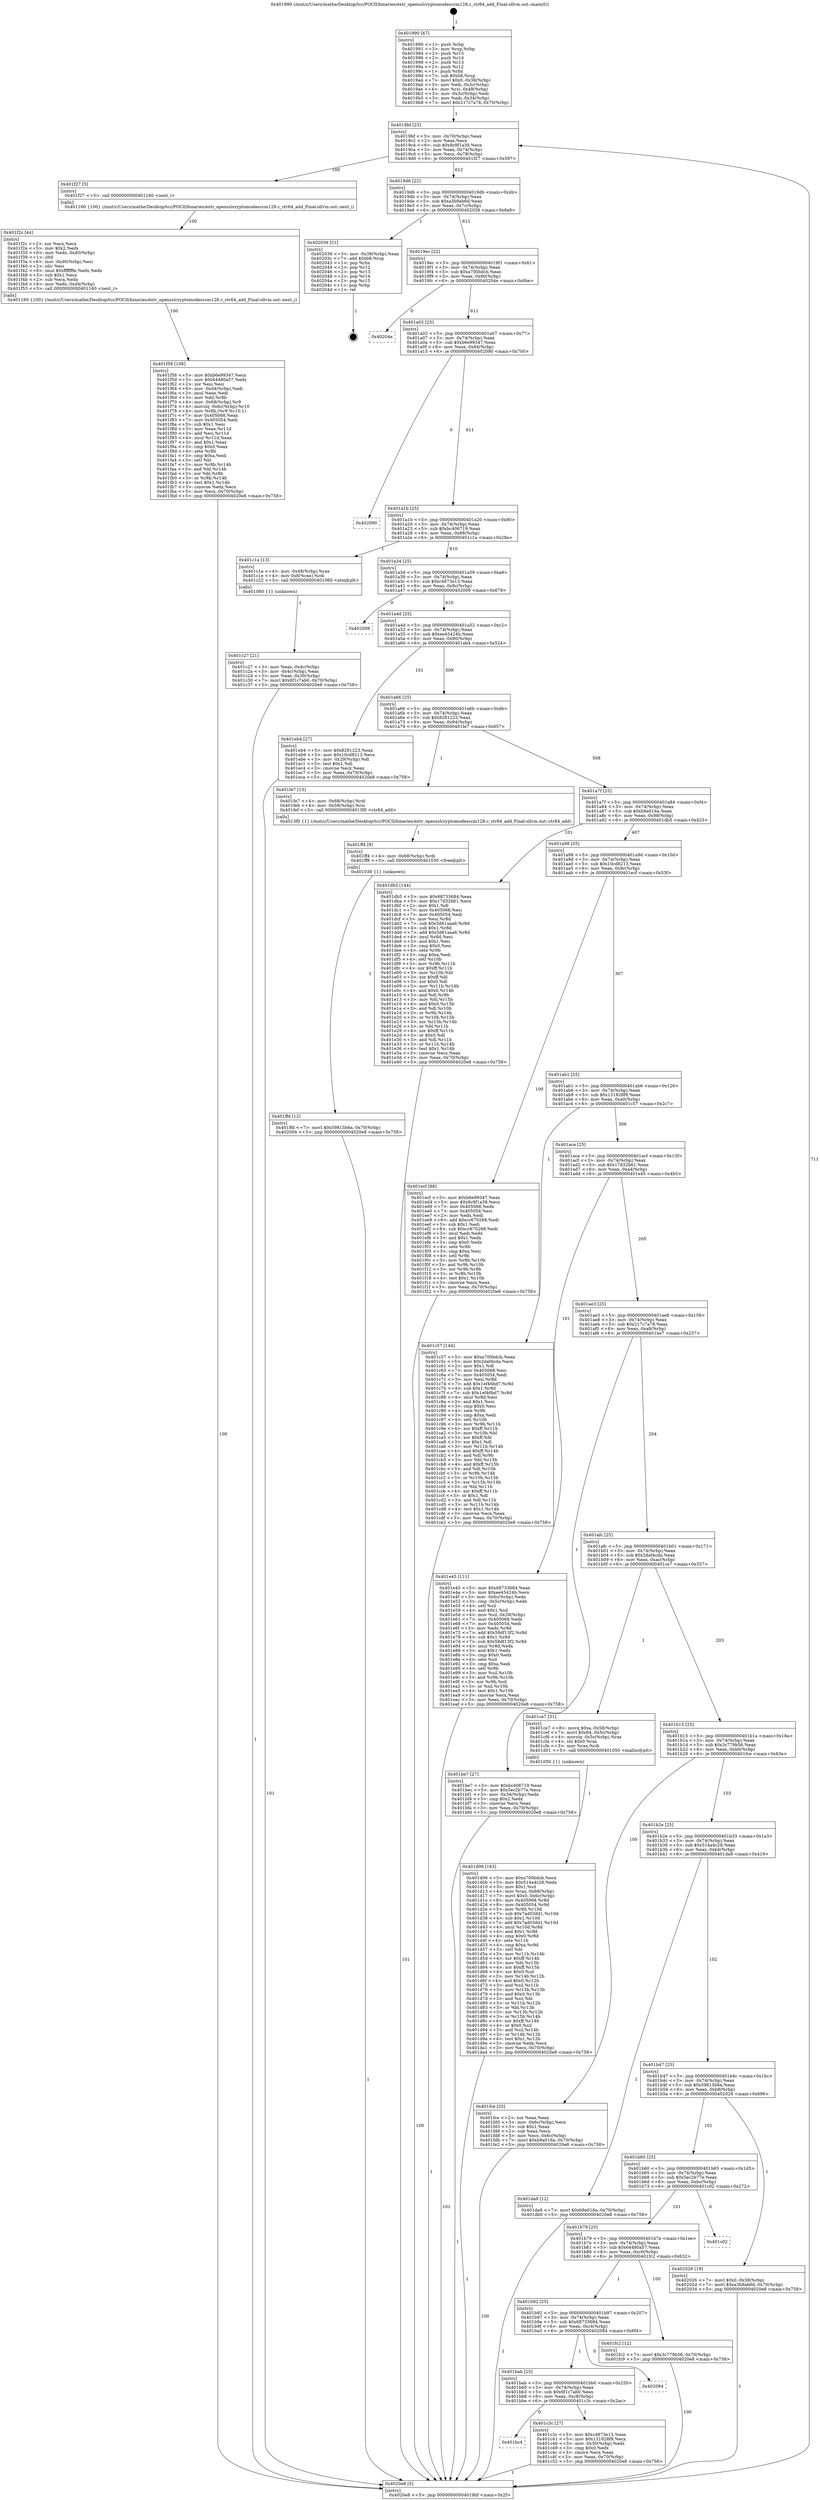 digraph "0x401990" {
  label = "0x401990 (/mnt/c/Users/mathe/Desktop/tcc/POCII/binaries/extr_opensslcryptomodesccm128.c_ctr64_add_Final-ollvm.out::main(0))"
  labelloc = "t"
  node[shape=record]

  Entry [label="",width=0.3,height=0.3,shape=circle,fillcolor=black,style=filled]
  "0x4019bf" [label="{
     0x4019bf [23]\l
     | [instrs]\l
     &nbsp;&nbsp;0x4019bf \<+3\>: mov -0x70(%rbp),%eax\l
     &nbsp;&nbsp;0x4019c2 \<+2\>: mov %eax,%ecx\l
     &nbsp;&nbsp;0x4019c4 \<+6\>: sub $0x8c9f1a39,%ecx\l
     &nbsp;&nbsp;0x4019ca \<+3\>: mov %eax,-0x74(%rbp)\l
     &nbsp;&nbsp;0x4019cd \<+3\>: mov %ecx,-0x78(%rbp)\l
     &nbsp;&nbsp;0x4019d0 \<+6\>: je 0000000000401f27 \<main+0x597\>\l
  }"]
  "0x401f27" [label="{
     0x401f27 [5]\l
     | [instrs]\l
     &nbsp;&nbsp;0x401f27 \<+5\>: call 0000000000401160 \<next_i\>\l
     | [calls]\l
     &nbsp;&nbsp;0x401160 \{100\} (/mnt/c/Users/mathe/Desktop/tcc/POCII/binaries/extr_opensslcryptomodesccm128.c_ctr64_add_Final-ollvm.out::next_i)\l
  }"]
  "0x4019d6" [label="{
     0x4019d6 [22]\l
     | [instrs]\l
     &nbsp;&nbsp;0x4019d6 \<+5\>: jmp 00000000004019db \<main+0x4b\>\l
     &nbsp;&nbsp;0x4019db \<+3\>: mov -0x74(%rbp),%eax\l
     &nbsp;&nbsp;0x4019de \<+5\>: sub $0xa3b9ab6d,%eax\l
     &nbsp;&nbsp;0x4019e3 \<+3\>: mov %eax,-0x7c(%rbp)\l
     &nbsp;&nbsp;0x4019e6 \<+6\>: je 0000000000402039 \<main+0x6a9\>\l
  }"]
  Exit [label="",width=0.3,height=0.3,shape=circle,fillcolor=black,style=filled,peripheries=2]
  "0x402039" [label="{
     0x402039 [21]\l
     | [instrs]\l
     &nbsp;&nbsp;0x402039 \<+3\>: mov -0x38(%rbp),%eax\l
     &nbsp;&nbsp;0x40203c \<+7\>: add $0xb8,%rsp\l
     &nbsp;&nbsp;0x402043 \<+1\>: pop %rbx\l
     &nbsp;&nbsp;0x402044 \<+2\>: pop %r12\l
     &nbsp;&nbsp;0x402046 \<+2\>: pop %r13\l
     &nbsp;&nbsp;0x402048 \<+2\>: pop %r14\l
     &nbsp;&nbsp;0x40204a \<+2\>: pop %r15\l
     &nbsp;&nbsp;0x40204c \<+1\>: pop %rbp\l
     &nbsp;&nbsp;0x40204d \<+1\>: ret\l
  }"]
  "0x4019ec" [label="{
     0x4019ec [22]\l
     | [instrs]\l
     &nbsp;&nbsp;0x4019ec \<+5\>: jmp 00000000004019f1 \<main+0x61\>\l
     &nbsp;&nbsp;0x4019f1 \<+3\>: mov -0x74(%rbp),%eax\l
     &nbsp;&nbsp;0x4019f4 \<+5\>: sub $0xa700bdcb,%eax\l
     &nbsp;&nbsp;0x4019f9 \<+3\>: mov %eax,-0x80(%rbp)\l
     &nbsp;&nbsp;0x4019fc \<+6\>: je 000000000040204e \<main+0x6be\>\l
  }"]
  "0x401ffd" [label="{
     0x401ffd [12]\l
     | [instrs]\l
     &nbsp;&nbsp;0x401ffd \<+7\>: movl $0x59815b6a,-0x70(%rbp)\l
     &nbsp;&nbsp;0x402004 \<+5\>: jmp 00000000004020e8 \<main+0x758\>\l
  }"]
  "0x40204e" [label="{
     0x40204e\l
  }", style=dashed]
  "0x401a02" [label="{
     0x401a02 [25]\l
     | [instrs]\l
     &nbsp;&nbsp;0x401a02 \<+5\>: jmp 0000000000401a07 \<main+0x77\>\l
     &nbsp;&nbsp;0x401a07 \<+3\>: mov -0x74(%rbp),%eax\l
     &nbsp;&nbsp;0x401a0a \<+5\>: sub $0xb6e99347,%eax\l
     &nbsp;&nbsp;0x401a0f \<+6\>: mov %eax,-0x84(%rbp)\l
     &nbsp;&nbsp;0x401a15 \<+6\>: je 0000000000402090 \<main+0x700\>\l
  }"]
  "0x401ff4" [label="{
     0x401ff4 [9]\l
     | [instrs]\l
     &nbsp;&nbsp;0x401ff4 \<+4\>: mov -0x68(%rbp),%rdi\l
     &nbsp;&nbsp;0x401ff8 \<+5\>: call 0000000000401030 \<free@plt\>\l
     | [calls]\l
     &nbsp;&nbsp;0x401030 \{1\} (unknown)\l
  }"]
  "0x402090" [label="{
     0x402090\l
  }", style=dashed]
  "0x401a1b" [label="{
     0x401a1b [25]\l
     | [instrs]\l
     &nbsp;&nbsp;0x401a1b \<+5\>: jmp 0000000000401a20 \<main+0x90\>\l
     &nbsp;&nbsp;0x401a20 \<+3\>: mov -0x74(%rbp),%eax\l
     &nbsp;&nbsp;0x401a23 \<+5\>: sub $0xbc406719,%eax\l
     &nbsp;&nbsp;0x401a28 \<+6\>: mov %eax,-0x88(%rbp)\l
     &nbsp;&nbsp;0x401a2e \<+6\>: je 0000000000401c1a \<main+0x28a\>\l
  }"]
  "0x401f58" [label="{
     0x401f58 [106]\l
     | [instrs]\l
     &nbsp;&nbsp;0x401f58 \<+5\>: mov $0xb6e99347,%ecx\l
     &nbsp;&nbsp;0x401f5d \<+5\>: mov $0x64480a57,%edx\l
     &nbsp;&nbsp;0x401f62 \<+2\>: xor %esi,%esi\l
     &nbsp;&nbsp;0x401f64 \<+6\>: mov -0xd4(%rbp),%edi\l
     &nbsp;&nbsp;0x401f6a \<+3\>: imul %eax,%edi\l
     &nbsp;&nbsp;0x401f6d \<+3\>: mov %dil,%r8b\l
     &nbsp;&nbsp;0x401f70 \<+4\>: mov -0x68(%rbp),%r9\l
     &nbsp;&nbsp;0x401f74 \<+4\>: movslq -0x6c(%rbp),%r10\l
     &nbsp;&nbsp;0x401f78 \<+4\>: mov %r8b,(%r9,%r10,1)\l
     &nbsp;&nbsp;0x401f7c \<+7\>: mov 0x405068,%eax\l
     &nbsp;&nbsp;0x401f83 \<+7\>: mov 0x405054,%edi\l
     &nbsp;&nbsp;0x401f8a \<+3\>: sub $0x1,%esi\l
     &nbsp;&nbsp;0x401f8d \<+3\>: mov %eax,%r11d\l
     &nbsp;&nbsp;0x401f90 \<+3\>: add %esi,%r11d\l
     &nbsp;&nbsp;0x401f93 \<+4\>: imul %r11d,%eax\l
     &nbsp;&nbsp;0x401f97 \<+3\>: and $0x1,%eax\l
     &nbsp;&nbsp;0x401f9a \<+3\>: cmp $0x0,%eax\l
     &nbsp;&nbsp;0x401f9d \<+4\>: sete %r8b\l
     &nbsp;&nbsp;0x401fa1 \<+3\>: cmp $0xa,%edi\l
     &nbsp;&nbsp;0x401fa4 \<+3\>: setl %bl\l
     &nbsp;&nbsp;0x401fa7 \<+3\>: mov %r8b,%r14b\l
     &nbsp;&nbsp;0x401faa \<+3\>: and %bl,%r14b\l
     &nbsp;&nbsp;0x401fad \<+3\>: xor %bl,%r8b\l
     &nbsp;&nbsp;0x401fb0 \<+3\>: or %r8b,%r14b\l
     &nbsp;&nbsp;0x401fb3 \<+4\>: test $0x1,%r14b\l
     &nbsp;&nbsp;0x401fb7 \<+3\>: cmovne %edx,%ecx\l
     &nbsp;&nbsp;0x401fba \<+3\>: mov %ecx,-0x70(%rbp)\l
     &nbsp;&nbsp;0x401fbd \<+5\>: jmp 00000000004020e8 \<main+0x758\>\l
  }"]
  "0x401c1a" [label="{
     0x401c1a [13]\l
     | [instrs]\l
     &nbsp;&nbsp;0x401c1a \<+4\>: mov -0x48(%rbp),%rax\l
     &nbsp;&nbsp;0x401c1e \<+4\>: mov 0x8(%rax),%rdi\l
     &nbsp;&nbsp;0x401c22 \<+5\>: call 0000000000401060 \<atoi@plt\>\l
     | [calls]\l
     &nbsp;&nbsp;0x401060 \{1\} (unknown)\l
  }"]
  "0x401a34" [label="{
     0x401a34 [25]\l
     | [instrs]\l
     &nbsp;&nbsp;0x401a34 \<+5\>: jmp 0000000000401a39 \<main+0xa9\>\l
     &nbsp;&nbsp;0x401a39 \<+3\>: mov -0x74(%rbp),%eax\l
     &nbsp;&nbsp;0x401a3c \<+5\>: sub $0xc4873e13,%eax\l
     &nbsp;&nbsp;0x401a41 \<+6\>: mov %eax,-0x8c(%rbp)\l
     &nbsp;&nbsp;0x401a47 \<+6\>: je 0000000000402009 \<main+0x679\>\l
  }"]
  "0x401f2c" [label="{
     0x401f2c [44]\l
     | [instrs]\l
     &nbsp;&nbsp;0x401f2c \<+2\>: xor %ecx,%ecx\l
     &nbsp;&nbsp;0x401f2e \<+5\>: mov $0x2,%edx\l
     &nbsp;&nbsp;0x401f33 \<+6\>: mov %edx,-0xd0(%rbp)\l
     &nbsp;&nbsp;0x401f39 \<+1\>: cltd\l
     &nbsp;&nbsp;0x401f3a \<+6\>: mov -0xd0(%rbp),%esi\l
     &nbsp;&nbsp;0x401f40 \<+2\>: idiv %esi\l
     &nbsp;&nbsp;0x401f42 \<+6\>: imul $0xfffffffe,%edx,%edx\l
     &nbsp;&nbsp;0x401f48 \<+3\>: sub $0x1,%ecx\l
     &nbsp;&nbsp;0x401f4b \<+2\>: sub %ecx,%edx\l
     &nbsp;&nbsp;0x401f4d \<+6\>: mov %edx,-0xd4(%rbp)\l
     &nbsp;&nbsp;0x401f53 \<+5\>: call 0000000000401160 \<next_i\>\l
     | [calls]\l
     &nbsp;&nbsp;0x401160 \{100\} (/mnt/c/Users/mathe/Desktop/tcc/POCII/binaries/extr_opensslcryptomodesccm128.c_ctr64_add_Final-ollvm.out::next_i)\l
  }"]
  "0x402009" [label="{
     0x402009\l
  }", style=dashed]
  "0x401a4d" [label="{
     0x401a4d [25]\l
     | [instrs]\l
     &nbsp;&nbsp;0x401a4d \<+5\>: jmp 0000000000401a52 \<main+0xc2\>\l
     &nbsp;&nbsp;0x401a52 \<+3\>: mov -0x74(%rbp),%eax\l
     &nbsp;&nbsp;0x401a55 \<+5\>: sub $0xee45424b,%eax\l
     &nbsp;&nbsp;0x401a5a \<+6\>: mov %eax,-0x90(%rbp)\l
     &nbsp;&nbsp;0x401a60 \<+6\>: je 0000000000401eb4 \<main+0x524\>\l
  }"]
  "0x401d06" [label="{
     0x401d06 [163]\l
     | [instrs]\l
     &nbsp;&nbsp;0x401d06 \<+5\>: mov $0xa700bdcb,%ecx\l
     &nbsp;&nbsp;0x401d0b \<+5\>: mov $0x514a4c28,%edx\l
     &nbsp;&nbsp;0x401d10 \<+3\>: mov $0x1,%sil\l
     &nbsp;&nbsp;0x401d13 \<+4\>: mov %rax,-0x68(%rbp)\l
     &nbsp;&nbsp;0x401d17 \<+7\>: movl $0x0,-0x6c(%rbp)\l
     &nbsp;&nbsp;0x401d1e \<+8\>: mov 0x405068,%r8d\l
     &nbsp;&nbsp;0x401d26 \<+8\>: mov 0x405054,%r9d\l
     &nbsp;&nbsp;0x401d2e \<+3\>: mov %r8d,%r10d\l
     &nbsp;&nbsp;0x401d31 \<+7\>: sub $0x7ad03dd1,%r10d\l
     &nbsp;&nbsp;0x401d38 \<+4\>: sub $0x1,%r10d\l
     &nbsp;&nbsp;0x401d3c \<+7\>: add $0x7ad03dd1,%r10d\l
     &nbsp;&nbsp;0x401d43 \<+4\>: imul %r10d,%r8d\l
     &nbsp;&nbsp;0x401d47 \<+4\>: and $0x1,%r8d\l
     &nbsp;&nbsp;0x401d4b \<+4\>: cmp $0x0,%r8d\l
     &nbsp;&nbsp;0x401d4f \<+4\>: sete %r11b\l
     &nbsp;&nbsp;0x401d53 \<+4\>: cmp $0xa,%r9d\l
     &nbsp;&nbsp;0x401d57 \<+3\>: setl %bl\l
     &nbsp;&nbsp;0x401d5a \<+3\>: mov %r11b,%r14b\l
     &nbsp;&nbsp;0x401d5d \<+4\>: xor $0xff,%r14b\l
     &nbsp;&nbsp;0x401d61 \<+3\>: mov %bl,%r15b\l
     &nbsp;&nbsp;0x401d64 \<+4\>: xor $0xff,%r15b\l
     &nbsp;&nbsp;0x401d68 \<+4\>: xor $0x0,%sil\l
     &nbsp;&nbsp;0x401d6c \<+3\>: mov %r14b,%r12b\l
     &nbsp;&nbsp;0x401d6f \<+4\>: and $0x0,%r12b\l
     &nbsp;&nbsp;0x401d73 \<+3\>: and %sil,%r11b\l
     &nbsp;&nbsp;0x401d76 \<+3\>: mov %r15b,%r13b\l
     &nbsp;&nbsp;0x401d79 \<+4\>: and $0x0,%r13b\l
     &nbsp;&nbsp;0x401d7d \<+3\>: and %sil,%bl\l
     &nbsp;&nbsp;0x401d80 \<+3\>: or %r11b,%r12b\l
     &nbsp;&nbsp;0x401d83 \<+3\>: or %bl,%r13b\l
     &nbsp;&nbsp;0x401d86 \<+3\>: xor %r13b,%r12b\l
     &nbsp;&nbsp;0x401d89 \<+3\>: or %r15b,%r14b\l
     &nbsp;&nbsp;0x401d8c \<+4\>: xor $0xff,%r14b\l
     &nbsp;&nbsp;0x401d90 \<+4\>: or $0x0,%sil\l
     &nbsp;&nbsp;0x401d94 \<+3\>: and %sil,%r14b\l
     &nbsp;&nbsp;0x401d97 \<+3\>: or %r14b,%r12b\l
     &nbsp;&nbsp;0x401d9a \<+4\>: test $0x1,%r12b\l
     &nbsp;&nbsp;0x401d9e \<+3\>: cmovne %edx,%ecx\l
     &nbsp;&nbsp;0x401da1 \<+3\>: mov %ecx,-0x70(%rbp)\l
     &nbsp;&nbsp;0x401da4 \<+5\>: jmp 00000000004020e8 \<main+0x758\>\l
  }"]
  "0x401eb4" [label="{
     0x401eb4 [27]\l
     | [instrs]\l
     &nbsp;&nbsp;0x401eb4 \<+5\>: mov $0x8281223,%eax\l
     &nbsp;&nbsp;0x401eb9 \<+5\>: mov $0x10cd8213,%ecx\l
     &nbsp;&nbsp;0x401ebe \<+3\>: mov -0x29(%rbp),%dl\l
     &nbsp;&nbsp;0x401ec1 \<+3\>: test $0x1,%dl\l
     &nbsp;&nbsp;0x401ec4 \<+3\>: cmovne %ecx,%eax\l
     &nbsp;&nbsp;0x401ec7 \<+3\>: mov %eax,-0x70(%rbp)\l
     &nbsp;&nbsp;0x401eca \<+5\>: jmp 00000000004020e8 \<main+0x758\>\l
  }"]
  "0x401a66" [label="{
     0x401a66 [25]\l
     | [instrs]\l
     &nbsp;&nbsp;0x401a66 \<+5\>: jmp 0000000000401a6b \<main+0xdb\>\l
     &nbsp;&nbsp;0x401a6b \<+3\>: mov -0x74(%rbp),%eax\l
     &nbsp;&nbsp;0x401a6e \<+5\>: sub $0x8281223,%eax\l
     &nbsp;&nbsp;0x401a73 \<+6\>: mov %eax,-0x94(%rbp)\l
     &nbsp;&nbsp;0x401a79 \<+6\>: je 0000000000401fe7 \<main+0x657\>\l
  }"]
  "0x401bc4" [label="{
     0x401bc4\l
  }", style=dashed]
  "0x401fe7" [label="{
     0x401fe7 [13]\l
     | [instrs]\l
     &nbsp;&nbsp;0x401fe7 \<+4\>: mov -0x68(%rbp),%rdi\l
     &nbsp;&nbsp;0x401feb \<+4\>: mov -0x58(%rbp),%rsi\l
     &nbsp;&nbsp;0x401fef \<+5\>: call 00000000004013f0 \<ctr64_add\>\l
     | [calls]\l
     &nbsp;&nbsp;0x4013f0 \{1\} (/mnt/c/Users/mathe/Desktop/tcc/POCII/binaries/extr_opensslcryptomodesccm128.c_ctr64_add_Final-ollvm.out::ctr64_add)\l
  }"]
  "0x401a7f" [label="{
     0x401a7f [25]\l
     | [instrs]\l
     &nbsp;&nbsp;0x401a7f \<+5\>: jmp 0000000000401a84 \<main+0xf4\>\l
     &nbsp;&nbsp;0x401a84 \<+3\>: mov -0x74(%rbp),%eax\l
     &nbsp;&nbsp;0x401a87 \<+5\>: sub $0xb9a016a,%eax\l
     &nbsp;&nbsp;0x401a8c \<+6\>: mov %eax,-0x98(%rbp)\l
     &nbsp;&nbsp;0x401a92 \<+6\>: je 0000000000401db5 \<main+0x425\>\l
  }"]
  "0x401c3c" [label="{
     0x401c3c [27]\l
     | [instrs]\l
     &nbsp;&nbsp;0x401c3c \<+5\>: mov $0xc4873e13,%eax\l
     &nbsp;&nbsp;0x401c41 \<+5\>: mov $0x131828f9,%ecx\l
     &nbsp;&nbsp;0x401c46 \<+3\>: mov -0x30(%rbp),%edx\l
     &nbsp;&nbsp;0x401c49 \<+3\>: cmp $0x0,%edx\l
     &nbsp;&nbsp;0x401c4c \<+3\>: cmove %ecx,%eax\l
     &nbsp;&nbsp;0x401c4f \<+3\>: mov %eax,-0x70(%rbp)\l
     &nbsp;&nbsp;0x401c52 \<+5\>: jmp 00000000004020e8 \<main+0x758\>\l
  }"]
  "0x401db5" [label="{
     0x401db5 [144]\l
     | [instrs]\l
     &nbsp;&nbsp;0x401db5 \<+5\>: mov $0x68733684,%eax\l
     &nbsp;&nbsp;0x401dba \<+5\>: mov $0x17d32b61,%ecx\l
     &nbsp;&nbsp;0x401dbf \<+2\>: mov $0x1,%dl\l
     &nbsp;&nbsp;0x401dc1 \<+7\>: mov 0x405068,%esi\l
     &nbsp;&nbsp;0x401dc8 \<+7\>: mov 0x405054,%edi\l
     &nbsp;&nbsp;0x401dcf \<+3\>: mov %esi,%r8d\l
     &nbsp;&nbsp;0x401dd2 \<+7\>: sub $0x5d61aaa6,%r8d\l
     &nbsp;&nbsp;0x401dd9 \<+4\>: sub $0x1,%r8d\l
     &nbsp;&nbsp;0x401ddd \<+7\>: add $0x5d61aaa6,%r8d\l
     &nbsp;&nbsp;0x401de4 \<+4\>: imul %r8d,%esi\l
     &nbsp;&nbsp;0x401de8 \<+3\>: and $0x1,%esi\l
     &nbsp;&nbsp;0x401deb \<+3\>: cmp $0x0,%esi\l
     &nbsp;&nbsp;0x401dee \<+4\>: sete %r9b\l
     &nbsp;&nbsp;0x401df2 \<+3\>: cmp $0xa,%edi\l
     &nbsp;&nbsp;0x401df5 \<+4\>: setl %r10b\l
     &nbsp;&nbsp;0x401df9 \<+3\>: mov %r9b,%r11b\l
     &nbsp;&nbsp;0x401dfc \<+4\>: xor $0xff,%r11b\l
     &nbsp;&nbsp;0x401e00 \<+3\>: mov %r10b,%bl\l
     &nbsp;&nbsp;0x401e03 \<+3\>: xor $0xff,%bl\l
     &nbsp;&nbsp;0x401e06 \<+3\>: xor $0x0,%dl\l
     &nbsp;&nbsp;0x401e09 \<+3\>: mov %r11b,%r14b\l
     &nbsp;&nbsp;0x401e0c \<+4\>: and $0x0,%r14b\l
     &nbsp;&nbsp;0x401e10 \<+3\>: and %dl,%r9b\l
     &nbsp;&nbsp;0x401e13 \<+3\>: mov %bl,%r15b\l
     &nbsp;&nbsp;0x401e16 \<+4\>: and $0x0,%r15b\l
     &nbsp;&nbsp;0x401e1a \<+3\>: and %dl,%r10b\l
     &nbsp;&nbsp;0x401e1d \<+3\>: or %r9b,%r14b\l
     &nbsp;&nbsp;0x401e20 \<+3\>: or %r10b,%r15b\l
     &nbsp;&nbsp;0x401e23 \<+3\>: xor %r15b,%r14b\l
     &nbsp;&nbsp;0x401e26 \<+3\>: or %bl,%r11b\l
     &nbsp;&nbsp;0x401e29 \<+4\>: xor $0xff,%r11b\l
     &nbsp;&nbsp;0x401e2d \<+3\>: or $0x0,%dl\l
     &nbsp;&nbsp;0x401e30 \<+3\>: and %dl,%r11b\l
     &nbsp;&nbsp;0x401e33 \<+3\>: or %r11b,%r14b\l
     &nbsp;&nbsp;0x401e36 \<+4\>: test $0x1,%r14b\l
     &nbsp;&nbsp;0x401e3a \<+3\>: cmovne %ecx,%eax\l
     &nbsp;&nbsp;0x401e3d \<+3\>: mov %eax,-0x70(%rbp)\l
     &nbsp;&nbsp;0x401e40 \<+5\>: jmp 00000000004020e8 \<main+0x758\>\l
  }"]
  "0x401a98" [label="{
     0x401a98 [25]\l
     | [instrs]\l
     &nbsp;&nbsp;0x401a98 \<+5\>: jmp 0000000000401a9d \<main+0x10d\>\l
     &nbsp;&nbsp;0x401a9d \<+3\>: mov -0x74(%rbp),%eax\l
     &nbsp;&nbsp;0x401aa0 \<+5\>: sub $0x10cd8213,%eax\l
     &nbsp;&nbsp;0x401aa5 \<+6\>: mov %eax,-0x9c(%rbp)\l
     &nbsp;&nbsp;0x401aab \<+6\>: je 0000000000401ecf \<main+0x53f\>\l
  }"]
  "0x401bab" [label="{
     0x401bab [25]\l
     | [instrs]\l
     &nbsp;&nbsp;0x401bab \<+5\>: jmp 0000000000401bb0 \<main+0x220\>\l
     &nbsp;&nbsp;0x401bb0 \<+3\>: mov -0x74(%rbp),%eax\l
     &nbsp;&nbsp;0x401bb3 \<+5\>: sub $0x6f1c7ab0,%eax\l
     &nbsp;&nbsp;0x401bb8 \<+6\>: mov %eax,-0xc8(%rbp)\l
     &nbsp;&nbsp;0x401bbe \<+6\>: je 0000000000401c3c \<main+0x2ac\>\l
  }"]
  "0x401ecf" [label="{
     0x401ecf [88]\l
     | [instrs]\l
     &nbsp;&nbsp;0x401ecf \<+5\>: mov $0xb6e99347,%eax\l
     &nbsp;&nbsp;0x401ed4 \<+5\>: mov $0x8c9f1a39,%ecx\l
     &nbsp;&nbsp;0x401ed9 \<+7\>: mov 0x405068,%edx\l
     &nbsp;&nbsp;0x401ee0 \<+7\>: mov 0x405054,%esi\l
     &nbsp;&nbsp;0x401ee7 \<+2\>: mov %edx,%edi\l
     &nbsp;&nbsp;0x401ee9 \<+6\>: add $0xcc670268,%edi\l
     &nbsp;&nbsp;0x401eef \<+3\>: sub $0x1,%edi\l
     &nbsp;&nbsp;0x401ef2 \<+6\>: sub $0xcc670268,%edi\l
     &nbsp;&nbsp;0x401ef8 \<+3\>: imul %edi,%edx\l
     &nbsp;&nbsp;0x401efb \<+3\>: and $0x1,%edx\l
     &nbsp;&nbsp;0x401efe \<+3\>: cmp $0x0,%edx\l
     &nbsp;&nbsp;0x401f01 \<+4\>: sete %r8b\l
     &nbsp;&nbsp;0x401f05 \<+3\>: cmp $0xa,%esi\l
     &nbsp;&nbsp;0x401f08 \<+4\>: setl %r9b\l
     &nbsp;&nbsp;0x401f0c \<+3\>: mov %r8b,%r10b\l
     &nbsp;&nbsp;0x401f0f \<+3\>: and %r9b,%r10b\l
     &nbsp;&nbsp;0x401f12 \<+3\>: xor %r9b,%r8b\l
     &nbsp;&nbsp;0x401f15 \<+3\>: or %r8b,%r10b\l
     &nbsp;&nbsp;0x401f18 \<+4\>: test $0x1,%r10b\l
     &nbsp;&nbsp;0x401f1c \<+3\>: cmovne %ecx,%eax\l
     &nbsp;&nbsp;0x401f1f \<+3\>: mov %eax,-0x70(%rbp)\l
     &nbsp;&nbsp;0x401f22 \<+5\>: jmp 00000000004020e8 \<main+0x758\>\l
  }"]
  "0x401ab1" [label="{
     0x401ab1 [25]\l
     | [instrs]\l
     &nbsp;&nbsp;0x401ab1 \<+5\>: jmp 0000000000401ab6 \<main+0x126\>\l
     &nbsp;&nbsp;0x401ab6 \<+3\>: mov -0x74(%rbp),%eax\l
     &nbsp;&nbsp;0x401ab9 \<+5\>: sub $0x131828f9,%eax\l
     &nbsp;&nbsp;0x401abe \<+6\>: mov %eax,-0xa0(%rbp)\l
     &nbsp;&nbsp;0x401ac4 \<+6\>: je 0000000000401c57 \<main+0x2c7\>\l
  }"]
  "0x402084" [label="{
     0x402084\l
  }", style=dashed]
  "0x401c57" [label="{
     0x401c57 [144]\l
     | [instrs]\l
     &nbsp;&nbsp;0x401c57 \<+5\>: mov $0xa700bdcb,%eax\l
     &nbsp;&nbsp;0x401c5c \<+5\>: mov $0x2daf4cda,%ecx\l
     &nbsp;&nbsp;0x401c61 \<+2\>: mov $0x1,%dl\l
     &nbsp;&nbsp;0x401c63 \<+7\>: mov 0x405068,%esi\l
     &nbsp;&nbsp;0x401c6a \<+7\>: mov 0x405054,%edi\l
     &nbsp;&nbsp;0x401c71 \<+3\>: mov %esi,%r8d\l
     &nbsp;&nbsp;0x401c74 \<+7\>: add $0x1ef46bd7,%r8d\l
     &nbsp;&nbsp;0x401c7b \<+4\>: sub $0x1,%r8d\l
     &nbsp;&nbsp;0x401c7f \<+7\>: sub $0x1ef46bd7,%r8d\l
     &nbsp;&nbsp;0x401c86 \<+4\>: imul %r8d,%esi\l
     &nbsp;&nbsp;0x401c8a \<+3\>: and $0x1,%esi\l
     &nbsp;&nbsp;0x401c8d \<+3\>: cmp $0x0,%esi\l
     &nbsp;&nbsp;0x401c90 \<+4\>: sete %r9b\l
     &nbsp;&nbsp;0x401c94 \<+3\>: cmp $0xa,%edi\l
     &nbsp;&nbsp;0x401c97 \<+4\>: setl %r10b\l
     &nbsp;&nbsp;0x401c9b \<+3\>: mov %r9b,%r11b\l
     &nbsp;&nbsp;0x401c9e \<+4\>: xor $0xff,%r11b\l
     &nbsp;&nbsp;0x401ca2 \<+3\>: mov %r10b,%bl\l
     &nbsp;&nbsp;0x401ca5 \<+3\>: xor $0xff,%bl\l
     &nbsp;&nbsp;0x401ca8 \<+3\>: xor $0x1,%dl\l
     &nbsp;&nbsp;0x401cab \<+3\>: mov %r11b,%r14b\l
     &nbsp;&nbsp;0x401cae \<+4\>: and $0xff,%r14b\l
     &nbsp;&nbsp;0x401cb2 \<+3\>: and %dl,%r9b\l
     &nbsp;&nbsp;0x401cb5 \<+3\>: mov %bl,%r15b\l
     &nbsp;&nbsp;0x401cb8 \<+4\>: and $0xff,%r15b\l
     &nbsp;&nbsp;0x401cbc \<+3\>: and %dl,%r10b\l
     &nbsp;&nbsp;0x401cbf \<+3\>: or %r9b,%r14b\l
     &nbsp;&nbsp;0x401cc2 \<+3\>: or %r10b,%r15b\l
     &nbsp;&nbsp;0x401cc5 \<+3\>: xor %r15b,%r14b\l
     &nbsp;&nbsp;0x401cc8 \<+3\>: or %bl,%r11b\l
     &nbsp;&nbsp;0x401ccb \<+4\>: xor $0xff,%r11b\l
     &nbsp;&nbsp;0x401ccf \<+3\>: or $0x1,%dl\l
     &nbsp;&nbsp;0x401cd2 \<+3\>: and %dl,%r11b\l
     &nbsp;&nbsp;0x401cd5 \<+3\>: or %r11b,%r14b\l
     &nbsp;&nbsp;0x401cd8 \<+4\>: test $0x1,%r14b\l
     &nbsp;&nbsp;0x401cdc \<+3\>: cmovne %ecx,%eax\l
     &nbsp;&nbsp;0x401cdf \<+3\>: mov %eax,-0x70(%rbp)\l
     &nbsp;&nbsp;0x401ce2 \<+5\>: jmp 00000000004020e8 \<main+0x758\>\l
  }"]
  "0x401aca" [label="{
     0x401aca [25]\l
     | [instrs]\l
     &nbsp;&nbsp;0x401aca \<+5\>: jmp 0000000000401acf \<main+0x13f\>\l
     &nbsp;&nbsp;0x401acf \<+3\>: mov -0x74(%rbp),%eax\l
     &nbsp;&nbsp;0x401ad2 \<+5\>: sub $0x17d32b61,%eax\l
     &nbsp;&nbsp;0x401ad7 \<+6\>: mov %eax,-0xa4(%rbp)\l
     &nbsp;&nbsp;0x401add \<+6\>: je 0000000000401e45 \<main+0x4b5\>\l
  }"]
  "0x401b92" [label="{
     0x401b92 [25]\l
     | [instrs]\l
     &nbsp;&nbsp;0x401b92 \<+5\>: jmp 0000000000401b97 \<main+0x207\>\l
     &nbsp;&nbsp;0x401b97 \<+3\>: mov -0x74(%rbp),%eax\l
     &nbsp;&nbsp;0x401b9a \<+5\>: sub $0x68733684,%eax\l
     &nbsp;&nbsp;0x401b9f \<+6\>: mov %eax,-0xc4(%rbp)\l
     &nbsp;&nbsp;0x401ba5 \<+6\>: je 0000000000402084 \<main+0x6f4\>\l
  }"]
  "0x401e45" [label="{
     0x401e45 [111]\l
     | [instrs]\l
     &nbsp;&nbsp;0x401e45 \<+5\>: mov $0x68733684,%eax\l
     &nbsp;&nbsp;0x401e4a \<+5\>: mov $0xee45424b,%ecx\l
     &nbsp;&nbsp;0x401e4f \<+3\>: mov -0x6c(%rbp),%edx\l
     &nbsp;&nbsp;0x401e52 \<+3\>: cmp -0x5c(%rbp),%edx\l
     &nbsp;&nbsp;0x401e55 \<+4\>: setl %sil\l
     &nbsp;&nbsp;0x401e59 \<+4\>: and $0x1,%sil\l
     &nbsp;&nbsp;0x401e5d \<+4\>: mov %sil,-0x29(%rbp)\l
     &nbsp;&nbsp;0x401e61 \<+7\>: mov 0x405068,%edx\l
     &nbsp;&nbsp;0x401e68 \<+7\>: mov 0x405054,%edi\l
     &nbsp;&nbsp;0x401e6f \<+3\>: mov %edx,%r8d\l
     &nbsp;&nbsp;0x401e72 \<+7\>: add $0x58df13f2,%r8d\l
     &nbsp;&nbsp;0x401e79 \<+4\>: sub $0x1,%r8d\l
     &nbsp;&nbsp;0x401e7d \<+7\>: sub $0x58df13f2,%r8d\l
     &nbsp;&nbsp;0x401e84 \<+4\>: imul %r8d,%edx\l
     &nbsp;&nbsp;0x401e88 \<+3\>: and $0x1,%edx\l
     &nbsp;&nbsp;0x401e8b \<+3\>: cmp $0x0,%edx\l
     &nbsp;&nbsp;0x401e8e \<+4\>: sete %sil\l
     &nbsp;&nbsp;0x401e92 \<+3\>: cmp $0xa,%edi\l
     &nbsp;&nbsp;0x401e95 \<+4\>: setl %r9b\l
     &nbsp;&nbsp;0x401e99 \<+3\>: mov %sil,%r10b\l
     &nbsp;&nbsp;0x401e9c \<+3\>: and %r9b,%r10b\l
     &nbsp;&nbsp;0x401e9f \<+3\>: xor %r9b,%sil\l
     &nbsp;&nbsp;0x401ea2 \<+3\>: or %sil,%r10b\l
     &nbsp;&nbsp;0x401ea5 \<+4\>: test $0x1,%r10b\l
     &nbsp;&nbsp;0x401ea9 \<+3\>: cmovne %ecx,%eax\l
     &nbsp;&nbsp;0x401eac \<+3\>: mov %eax,-0x70(%rbp)\l
     &nbsp;&nbsp;0x401eaf \<+5\>: jmp 00000000004020e8 \<main+0x758\>\l
  }"]
  "0x401ae3" [label="{
     0x401ae3 [25]\l
     | [instrs]\l
     &nbsp;&nbsp;0x401ae3 \<+5\>: jmp 0000000000401ae8 \<main+0x158\>\l
     &nbsp;&nbsp;0x401ae8 \<+3\>: mov -0x74(%rbp),%eax\l
     &nbsp;&nbsp;0x401aeb \<+5\>: sub $0x217c7a78,%eax\l
     &nbsp;&nbsp;0x401af0 \<+6\>: mov %eax,-0xa8(%rbp)\l
     &nbsp;&nbsp;0x401af6 \<+6\>: je 0000000000401be7 \<main+0x257\>\l
  }"]
  "0x401fc2" [label="{
     0x401fc2 [12]\l
     | [instrs]\l
     &nbsp;&nbsp;0x401fc2 \<+7\>: movl $0x3c779b56,-0x70(%rbp)\l
     &nbsp;&nbsp;0x401fc9 \<+5\>: jmp 00000000004020e8 \<main+0x758\>\l
  }"]
  "0x401be7" [label="{
     0x401be7 [27]\l
     | [instrs]\l
     &nbsp;&nbsp;0x401be7 \<+5\>: mov $0xbc406719,%eax\l
     &nbsp;&nbsp;0x401bec \<+5\>: mov $0x5ec2b77e,%ecx\l
     &nbsp;&nbsp;0x401bf1 \<+3\>: mov -0x34(%rbp),%edx\l
     &nbsp;&nbsp;0x401bf4 \<+3\>: cmp $0x2,%edx\l
     &nbsp;&nbsp;0x401bf7 \<+3\>: cmovne %ecx,%eax\l
     &nbsp;&nbsp;0x401bfa \<+3\>: mov %eax,-0x70(%rbp)\l
     &nbsp;&nbsp;0x401bfd \<+5\>: jmp 00000000004020e8 \<main+0x758\>\l
  }"]
  "0x401afc" [label="{
     0x401afc [25]\l
     | [instrs]\l
     &nbsp;&nbsp;0x401afc \<+5\>: jmp 0000000000401b01 \<main+0x171\>\l
     &nbsp;&nbsp;0x401b01 \<+3\>: mov -0x74(%rbp),%eax\l
     &nbsp;&nbsp;0x401b04 \<+5\>: sub $0x2daf4cda,%eax\l
     &nbsp;&nbsp;0x401b09 \<+6\>: mov %eax,-0xac(%rbp)\l
     &nbsp;&nbsp;0x401b0f \<+6\>: je 0000000000401ce7 \<main+0x357\>\l
  }"]
  "0x4020e8" [label="{
     0x4020e8 [5]\l
     | [instrs]\l
     &nbsp;&nbsp;0x4020e8 \<+5\>: jmp 00000000004019bf \<main+0x2f\>\l
  }"]
  "0x401990" [label="{
     0x401990 [47]\l
     | [instrs]\l
     &nbsp;&nbsp;0x401990 \<+1\>: push %rbp\l
     &nbsp;&nbsp;0x401991 \<+3\>: mov %rsp,%rbp\l
     &nbsp;&nbsp;0x401994 \<+2\>: push %r15\l
     &nbsp;&nbsp;0x401996 \<+2\>: push %r14\l
     &nbsp;&nbsp;0x401998 \<+2\>: push %r13\l
     &nbsp;&nbsp;0x40199a \<+2\>: push %r12\l
     &nbsp;&nbsp;0x40199c \<+1\>: push %rbx\l
     &nbsp;&nbsp;0x40199d \<+7\>: sub $0xb8,%rsp\l
     &nbsp;&nbsp;0x4019a4 \<+7\>: movl $0x0,-0x38(%rbp)\l
     &nbsp;&nbsp;0x4019ab \<+3\>: mov %edi,-0x3c(%rbp)\l
     &nbsp;&nbsp;0x4019ae \<+4\>: mov %rsi,-0x48(%rbp)\l
     &nbsp;&nbsp;0x4019b2 \<+3\>: mov -0x3c(%rbp),%edi\l
     &nbsp;&nbsp;0x4019b5 \<+3\>: mov %edi,-0x34(%rbp)\l
     &nbsp;&nbsp;0x4019b8 \<+7\>: movl $0x217c7a78,-0x70(%rbp)\l
  }"]
  "0x401c27" [label="{
     0x401c27 [21]\l
     | [instrs]\l
     &nbsp;&nbsp;0x401c27 \<+3\>: mov %eax,-0x4c(%rbp)\l
     &nbsp;&nbsp;0x401c2a \<+3\>: mov -0x4c(%rbp),%eax\l
     &nbsp;&nbsp;0x401c2d \<+3\>: mov %eax,-0x30(%rbp)\l
     &nbsp;&nbsp;0x401c30 \<+7\>: movl $0x6f1c7ab0,-0x70(%rbp)\l
     &nbsp;&nbsp;0x401c37 \<+5\>: jmp 00000000004020e8 \<main+0x758\>\l
  }"]
  "0x401b79" [label="{
     0x401b79 [25]\l
     | [instrs]\l
     &nbsp;&nbsp;0x401b79 \<+5\>: jmp 0000000000401b7e \<main+0x1ee\>\l
     &nbsp;&nbsp;0x401b7e \<+3\>: mov -0x74(%rbp),%eax\l
     &nbsp;&nbsp;0x401b81 \<+5\>: sub $0x64480a57,%eax\l
     &nbsp;&nbsp;0x401b86 \<+6\>: mov %eax,-0xc0(%rbp)\l
     &nbsp;&nbsp;0x401b8c \<+6\>: je 0000000000401fc2 \<main+0x632\>\l
  }"]
  "0x401ce7" [label="{
     0x401ce7 [31]\l
     | [instrs]\l
     &nbsp;&nbsp;0x401ce7 \<+8\>: movq $0xa,-0x58(%rbp)\l
     &nbsp;&nbsp;0x401cef \<+7\>: movl $0x64,-0x5c(%rbp)\l
     &nbsp;&nbsp;0x401cf6 \<+4\>: movslq -0x5c(%rbp),%rax\l
     &nbsp;&nbsp;0x401cfa \<+4\>: shl $0x0,%rax\l
     &nbsp;&nbsp;0x401cfe \<+3\>: mov %rax,%rdi\l
     &nbsp;&nbsp;0x401d01 \<+5\>: call 0000000000401050 \<malloc@plt\>\l
     | [calls]\l
     &nbsp;&nbsp;0x401050 \{1\} (unknown)\l
  }"]
  "0x401b15" [label="{
     0x401b15 [25]\l
     | [instrs]\l
     &nbsp;&nbsp;0x401b15 \<+5\>: jmp 0000000000401b1a \<main+0x18a\>\l
     &nbsp;&nbsp;0x401b1a \<+3\>: mov -0x74(%rbp),%eax\l
     &nbsp;&nbsp;0x401b1d \<+5\>: sub $0x3c779b56,%eax\l
     &nbsp;&nbsp;0x401b22 \<+6\>: mov %eax,-0xb0(%rbp)\l
     &nbsp;&nbsp;0x401b28 \<+6\>: je 0000000000401fce \<main+0x63e\>\l
  }"]
  "0x401c02" [label="{
     0x401c02\l
  }", style=dashed]
  "0x401fce" [label="{
     0x401fce [25]\l
     | [instrs]\l
     &nbsp;&nbsp;0x401fce \<+2\>: xor %eax,%eax\l
     &nbsp;&nbsp;0x401fd0 \<+3\>: mov -0x6c(%rbp),%ecx\l
     &nbsp;&nbsp;0x401fd3 \<+3\>: sub $0x1,%eax\l
     &nbsp;&nbsp;0x401fd6 \<+2\>: sub %eax,%ecx\l
     &nbsp;&nbsp;0x401fd8 \<+3\>: mov %ecx,-0x6c(%rbp)\l
     &nbsp;&nbsp;0x401fdb \<+7\>: movl $0xb9a016a,-0x70(%rbp)\l
     &nbsp;&nbsp;0x401fe2 \<+5\>: jmp 00000000004020e8 \<main+0x758\>\l
  }"]
  "0x401b2e" [label="{
     0x401b2e [25]\l
     | [instrs]\l
     &nbsp;&nbsp;0x401b2e \<+5\>: jmp 0000000000401b33 \<main+0x1a3\>\l
     &nbsp;&nbsp;0x401b33 \<+3\>: mov -0x74(%rbp),%eax\l
     &nbsp;&nbsp;0x401b36 \<+5\>: sub $0x514a4c28,%eax\l
     &nbsp;&nbsp;0x401b3b \<+6\>: mov %eax,-0xb4(%rbp)\l
     &nbsp;&nbsp;0x401b41 \<+6\>: je 0000000000401da9 \<main+0x419\>\l
  }"]
  "0x401b60" [label="{
     0x401b60 [25]\l
     | [instrs]\l
     &nbsp;&nbsp;0x401b60 \<+5\>: jmp 0000000000401b65 \<main+0x1d5\>\l
     &nbsp;&nbsp;0x401b65 \<+3\>: mov -0x74(%rbp),%eax\l
     &nbsp;&nbsp;0x401b68 \<+5\>: sub $0x5ec2b77e,%eax\l
     &nbsp;&nbsp;0x401b6d \<+6\>: mov %eax,-0xbc(%rbp)\l
     &nbsp;&nbsp;0x401b73 \<+6\>: je 0000000000401c02 \<main+0x272\>\l
  }"]
  "0x401da9" [label="{
     0x401da9 [12]\l
     | [instrs]\l
     &nbsp;&nbsp;0x401da9 \<+7\>: movl $0xb9a016a,-0x70(%rbp)\l
     &nbsp;&nbsp;0x401db0 \<+5\>: jmp 00000000004020e8 \<main+0x758\>\l
  }"]
  "0x401b47" [label="{
     0x401b47 [25]\l
     | [instrs]\l
     &nbsp;&nbsp;0x401b47 \<+5\>: jmp 0000000000401b4c \<main+0x1bc\>\l
     &nbsp;&nbsp;0x401b4c \<+3\>: mov -0x74(%rbp),%eax\l
     &nbsp;&nbsp;0x401b4f \<+5\>: sub $0x59815b6a,%eax\l
     &nbsp;&nbsp;0x401b54 \<+6\>: mov %eax,-0xb8(%rbp)\l
     &nbsp;&nbsp;0x401b5a \<+6\>: je 0000000000402026 \<main+0x696\>\l
  }"]
  "0x402026" [label="{
     0x402026 [19]\l
     | [instrs]\l
     &nbsp;&nbsp;0x402026 \<+7\>: movl $0x0,-0x38(%rbp)\l
     &nbsp;&nbsp;0x40202d \<+7\>: movl $0xa3b9ab6d,-0x70(%rbp)\l
     &nbsp;&nbsp;0x402034 \<+5\>: jmp 00000000004020e8 \<main+0x758\>\l
  }"]
  Entry -> "0x401990" [label=" 1"]
  "0x4019bf" -> "0x401f27" [label=" 100"]
  "0x4019bf" -> "0x4019d6" [label=" 612"]
  "0x402039" -> Exit [label=" 1"]
  "0x4019d6" -> "0x402039" [label=" 1"]
  "0x4019d6" -> "0x4019ec" [label=" 611"]
  "0x402026" -> "0x4020e8" [label=" 1"]
  "0x4019ec" -> "0x40204e" [label=" 0"]
  "0x4019ec" -> "0x401a02" [label=" 611"]
  "0x401ffd" -> "0x4020e8" [label=" 1"]
  "0x401a02" -> "0x402090" [label=" 0"]
  "0x401a02" -> "0x401a1b" [label=" 611"]
  "0x401ff4" -> "0x401ffd" [label=" 1"]
  "0x401a1b" -> "0x401c1a" [label=" 1"]
  "0x401a1b" -> "0x401a34" [label=" 610"]
  "0x401fe7" -> "0x401ff4" [label=" 1"]
  "0x401a34" -> "0x402009" [label=" 0"]
  "0x401a34" -> "0x401a4d" [label=" 610"]
  "0x401fce" -> "0x4020e8" [label=" 100"]
  "0x401a4d" -> "0x401eb4" [label=" 101"]
  "0x401a4d" -> "0x401a66" [label=" 509"]
  "0x401fc2" -> "0x4020e8" [label=" 100"]
  "0x401a66" -> "0x401fe7" [label=" 1"]
  "0x401a66" -> "0x401a7f" [label=" 508"]
  "0x401f58" -> "0x4020e8" [label=" 100"]
  "0x401a7f" -> "0x401db5" [label=" 101"]
  "0x401a7f" -> "0x401a98" [label=" 407"]
  "0x401f2c" -> "0x401f58" [label=" 100"]
  "0x401a98" -> "0x401ecf" [label=" 100"]
  "0x401a98" -> "0x401ab1" [label=" 307"]
  "0x401ecf" -> "0x4020e8" [label=" 100"]
  "0x401ab1" -> "0x401c57" [label=" 1"]
  "0x401ab1" -> "0x401aca" [label=" 306"]
  "0x401eb4" -> "0x4020e8" [label=" 101"]
  "0x401aca" -> "0x401e45" [label=" 101"]
  "0x401aca" -> "0x401ae3" [label=" 205"]
  "0x401db5" -> "0x4020e8" [label=" 101"]
  "0x401ae3" -> "0x401be7" [label=" 1"]
  "0x401ae3" -> "0x401afc" [label=" 204"]
  "0x401be7" -> "0x4020e8" [label=" 1"]
  "0x401990" -> "0x4019bf" [label=" 1"]
  "0x4020e8" -> "0x4019bf" [label=" 711"]
  "0x401c1a" -> "0x401c27" [label=" 1"]
  "0x401c27" -> "0x4020e8" [label=" 1"]
  "0x401da9" -> "0x4020e8" [label=" 1"]
  "0x401afc" -> "0x401ce7" [label=" 1"]
  "0x401afc" -> "0x401b15" [label=" 203"]
  "0x401ce7" -> "0x401d06" [label=" 1"]
  "0x401b15" -> "0x401fce" [label=" 100"]
  "0x401b15" -> "0x401b2e" [label=" 103"]
  "0x401c57" -> "0x4020e8" [label=" 1"]
  "0x401b2e" -> "0x401da9" [label=" 1"]
  "0x401b2e" -> "0x401b47" [label=" 102"]
  "0x401bab" -> "0x401bc4" [label=" 0"]
  "0x401b47" -> "0x402026" [label=" 1"]
  "0x401b47" -> "0x401b60" [label=" 101"]
  "0x401c3c" -> "0x4020e8" [label=" 1"]
  "0x401b60" -> "0x401c02" [label=" 0"]
  "0x401b60" -> "0x401b79" [label=" 101"]
  "0x401d06" -> "0x4020e8" [label=" 1"]
  "0x401b79" -> "0x401fc2" [label=" 100"]
  "0x401b79" -> "0x401b92" [label=" 1"]
  "0x401e45" -> "0x4020e8" [label=" 101"]
  "0x401b92" -> "0x402084" [label=" 0"]
  "0x401b92" -> "0x401bab" [label=" 1"]
  "0x401f27" -> "0x401f2c" [label=" 100"]
  "0x401bab" -> "0x401c3c" [label=" 1"]
}

